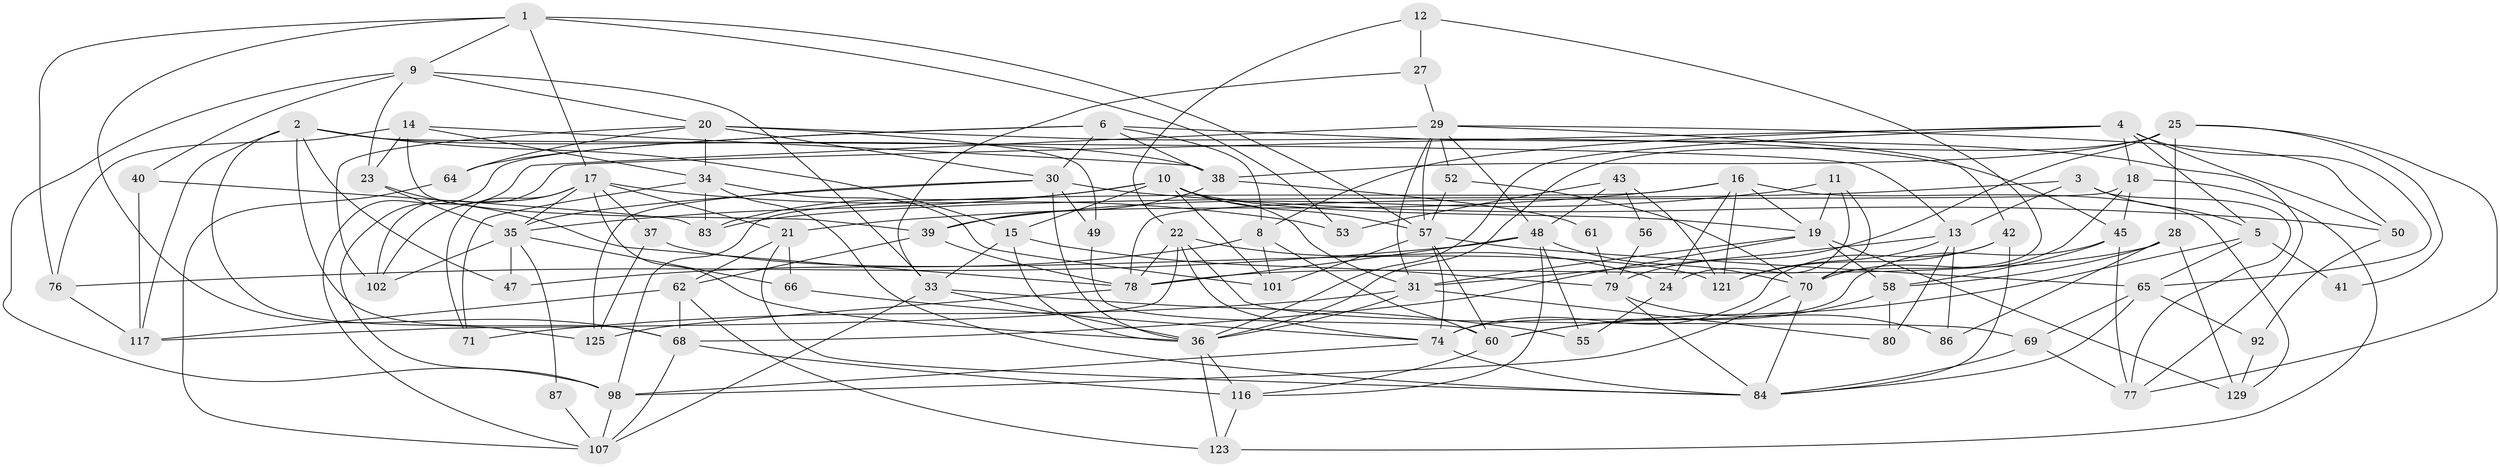 // original degree distribution, {6: 0.07633587786259542, 5: 0.16030534351145037, 4: 0.33587786259541985, 3: 0.2900763358778626, 2: 0.0916030534351145, 8: 0.022900763358778626, 7: 0.022900763358778626}
// Generated by graph-tools (version 1.1) at 2025/11/02/27/25 16:11:21]
// undirected, 82 vertices, 205 edges
graph export_dot {
graph [start="1"]
  node [color=gray90,style=filled];
  1;
  2 [super="+109"];
  3;
  4 [super="+44"];
  5 [super="+7"];
  6 [super="+26"];
  8 [super="+72"];
  9;
  10 [super="+100"];
  11;
  12;
  13 [super="+73"];
  14 [super="+130"];
  15 [super="+108"];
  16 [super="+59"];
  17 [super="+32"];
  18 [super="+54"];
  19 [super="+51"];
  20 [super="+91"];
  21 [super="+75"];
  22 [super="+113"];
  23 [super="+128"];
  24 [super="+63"];
  25 [super="+85"];
  27 [super="+97"];
  28 [super="+89"];
  29;
  30 [super="+94"];
  31 [super="+120"];
  33 [super="+95"];
  34 [super="+110"];
  35 [super="+96"];
  36 [super="+119"];
  37;
  38 [super="+46"];
  39 [super="+67"];
  40;
  41;
  42 [super="+111"];
  43;
  45;
  47;
  48 [super="+105"];
  49;
  50 [super="+81"];
  52;
  53 [super="+99"];
  55;
  56;
  57 [super="+104"];
  58 [super="+88"];
  60 [super="+93"];
  61;
  62;
  64;
  65 [super="+114"];
  66 [super="+115"];
  68 [super="+127"];
  69;
  70 [super="+106"];
  71;
  74 [super="+112"];
  76;
  77 [super="+82"];
  78 [super="+126"];
  79 [super="+90"];
  80;
  83;
  84 [super="+131"];
  86;
  87;
  92;
  98 [super="+122"];
  101;
  102 [super="+103"];
  107;
  116 [super="+118"];
  117 [super="+124"];
  121;
  123;
  125;
  129;
  1 -- 9;
  1 -- 68;
  1 -- 53;
  1 -- 76;
  1 -- 17;
  1 -- 57;
  2 -- 68;
  2 -- 15;
  2 -- 47;
  2 -- 117;
  2 -- 125;
  2 -- 13;
  2 -- 38;
  3 -- 5;
  3 -- 83;
  3 -- 13;
  3 -- 77;
  4 -- 36;
  4 -- 50;
  4 -- 18;
  4 -- 5;
  4 -- 102;
  4 -- 8;
  4 -- 65;
  5 -- 65;
  5 -- 41;
  5 -- 60;
  6 -- 107;
  6 -- 64;
  6 -- 8;
  6 -- 77;
  6 -- 30;
  6 -- 38;
  8 -- 60;
  8 -- 47 [weight=2];
  8 -- 101;
  9 -- 20;
  9 -- 23;
  9 -- 33;
  9 -- 40;
  9 -- 98;
  10 -- 101;
  10 -- 57;
  10 -- 83;
  10 -- 19;
  10 -- 35;
  10 -- 31;
  10 -- 15;
  11 -- 19;
  11 -- 70;
  11 -- 24;
  11 -- 39;
  12 -- 70;
  12 -- 27;
  12 -- 22;
  13 -- 80;
  13 -- 121;
  13 -- 86;
  13 -- 31;
  14 -- 23 [weight=2];
  14 -- 76;
  14 -- 34;
  14 -- 38;
  14 -- 39;
  15 -- 79;
  15 -- 33;
  15 -- 36;
  16 -- 129;
  16 -- 121;
  16 -- 24;
  16 -- 19;
  16 -- 21;
  16 -- 98;
  17 -- 71;
  17 -- 36;
  17 -- 37;
  17 -- 35;
  17 -- 53;
  17 -- 102;
  17 -- 21;
  18 -- 45;
  18 -- 123;
  18 -- 70;
  18 -- 78;
  19 -- 129;
  19 -- 68;
  19 -- 31;
  19 -- 58;
  20 -- 30;
  20 -- 49;
  20 -- 64;
  20 -- 102;
  20 -- 34;
  20 -- 45;
  21 -- 66;
  21 -- 84;
  21 -- 62;
  22 -- 69;
  22 -- 24;
  22 -- 74;
  22 -- 78;
  22 -- 117;
  23 -- 78;
  23 -- 35;
  24 -- 55;
  25 -- 77;
  25 -- 28;
  25 -- 41;
  25 -- 36;
  25 -- 38;
  25 -- 79;
  27 -- 29;
  27 -- 33;
  28 -- 58 [weight=2];
  28 -- 129;
  28 -- 86;
  28 -- 78;
  29 -- 98;
  29 -- 52;
  29 -- 42;
  29 -- 31;
  29 -- 57;
  29 -- 48;
  29 -- 50;
  30 -- 35;
  30 -- 36;
  30 -- 49;
  30 -- 125;
  30 -- 50;
  31 -- 71;
  31 -- 36;
  31 -- 80;
  33 -- 107;
  33 -- 36;
  33 -- 55;
  34 -- 71;
  34 -- 83;
  34 -- 101;
  34 -- 84;
  35 -- 66;
  35 -- 102;
  35 -- 87;
  35 -- 47;
  36 -- 123;
  36 -- 116;
  37 -- 121;
  37 -- 125;
  38 -- 61;
  38 -- 39;
  39 -- 62;
  39 -- 78;
  40 -- 83;
  40 -- 117;
  42 -- 74;
  42 -- 121;
  42 -- 84;
  43 -- 121;
  43 -- 56;
  43 -- 53;
  43 -- 48;
  45 -- 74;
  45 -- 58;
  45 -- 77;
  48 -- 76;
  48 -- 70;
  48 -- 78;
  48 -- 116;
  48 -- 55;
  49 -- 60;
  50 -- 92;
  52 -- 70;
  52 -- 57;
  56 -- 79;
  57 -- 74;
  57 -- 65;
  57 -- 101;
  57 -- 60;
  58 -- 60 [weight=2];
  58 -- 80;
  60 -- 116;
  61 -- 79;
  62 -- 123;
  62 -- 68;
  62 -- 117;
  64 -- 107;
  65 -- 92;
  65 -- 69;
  65 -- 84;
  66 -- 74;
  68 -- 107;
  68 -- 116;
  69 -- 84;
  69 -- 77;
  70 -- 98;
  70 -- 84;
  74 -- 84;
  74 -- 98;
  76 -- 117;
  78 -- 125;
  79 -- 84;
  79 -- 86;
  87 -- 107;
  92 -- 129;
  98 -- 107;
  116 -- 123;
}

